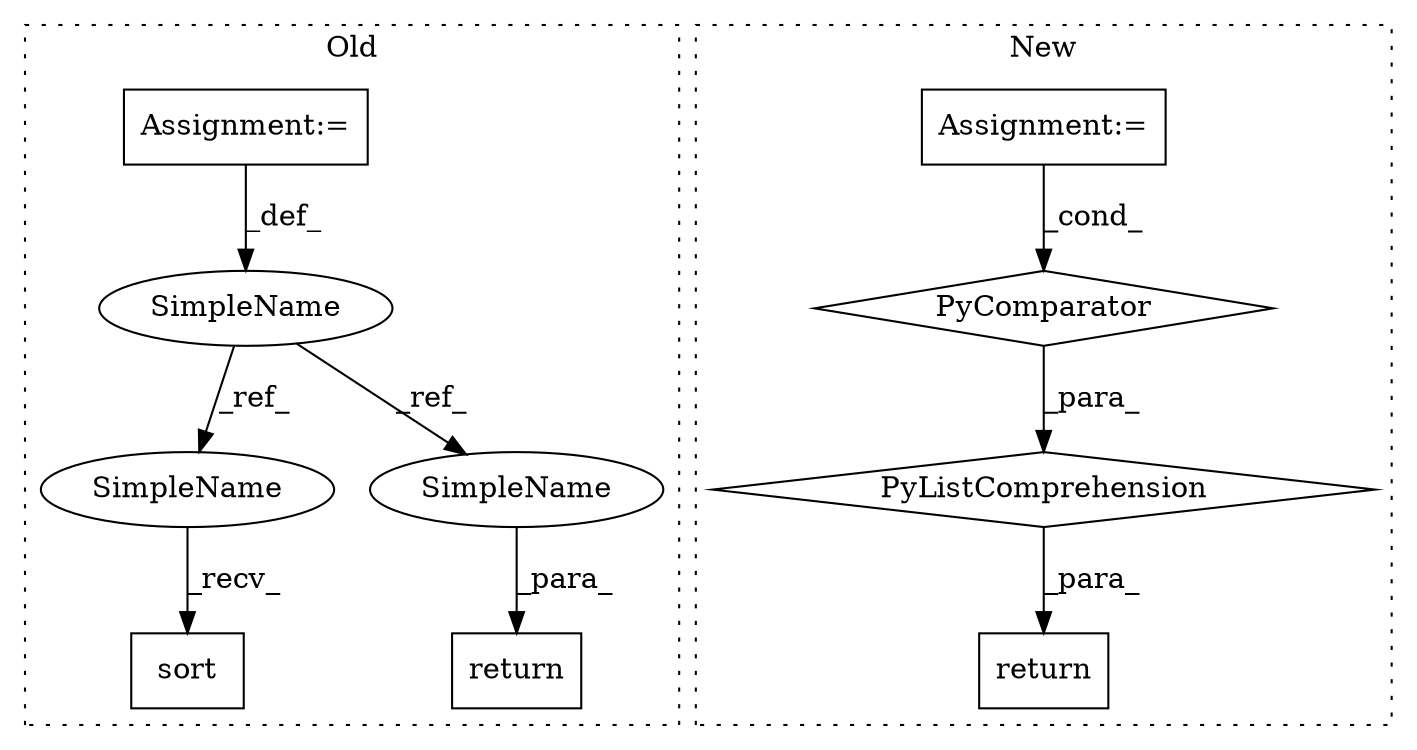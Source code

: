 digraph G {
subgraph cluster0 {
1 [label="sort" a="32" s="1899" l="6" shape="box"];
3 [label="Assignment:=" a="7" s="1710" l="12" shape="box"];
4 [label="return" a="41" s="1911" l="7" shape="box"];
5 [label="SimpleName" a="42" s="1701" l="9" shape="ellipse"];
9 [label="SimpleName" a="42" s="1889" l="9" shape="ellipse"];
10 [label="SimpleName" a="42" s="1918" l="9" shape="ellipse"];
label = "Old";
style="dotted";
}
subgraph cluster1 {
2 [label="return" a="41" s="1803" l="7" shape="box"];
6 [label="Assignment:=" a="7" s="1742" l="53" shape="box"];
7 [label="PyComparator" a="113" s="1742" l="53" shape="diamond"];
8 [label="PyListComprehension" a="109" s="1683" l="120" shape="diamond"];
label = "New";
style="dotted";
}
3 -> 5 [label="_def_"];
5 -> 9 [label="_ref_"];
5 -> 10 [label="_ref_"];
6 -> 7 [label="_cond_"];
7 -> 8 [label="_para_"];
8 -> 2 [label="_para_"];
9 -> 1 [label="_recv_"];
10 -> 4 [label="_para_"];
}
